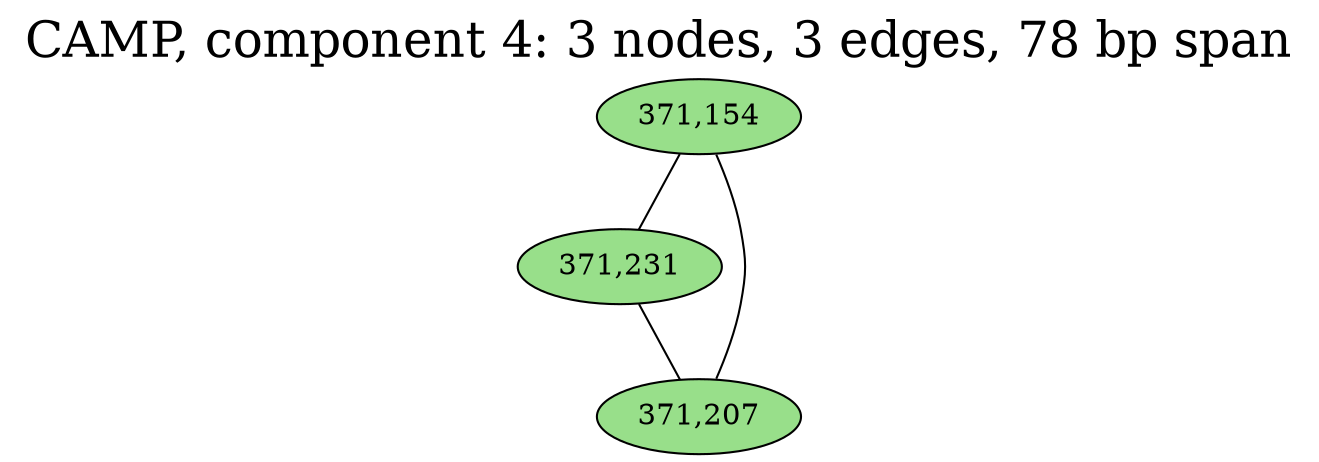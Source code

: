 graph CAMP_cc4 {
	overlap="prism50";
	outputorder="edgesfirst";
	label="CAMP, component 4: 3 nodes, 3 edges, 78 bp span";
	labelloc="t";
	fontsize=24;
	"371,154" [style="filled", fillcolor="#98df8a", fontcolor="#000000"];
	"371,231" [style="filled", fillcolor="#98df8a", fontcolor="#000000"];
	"371,207" [style="filled", fillcolor="#98df8a", fontcolor="#000000"];
	"371,154" -- "371,207";
	"371,154" -- "371,231";
	"371,231" -- "371,207";
}